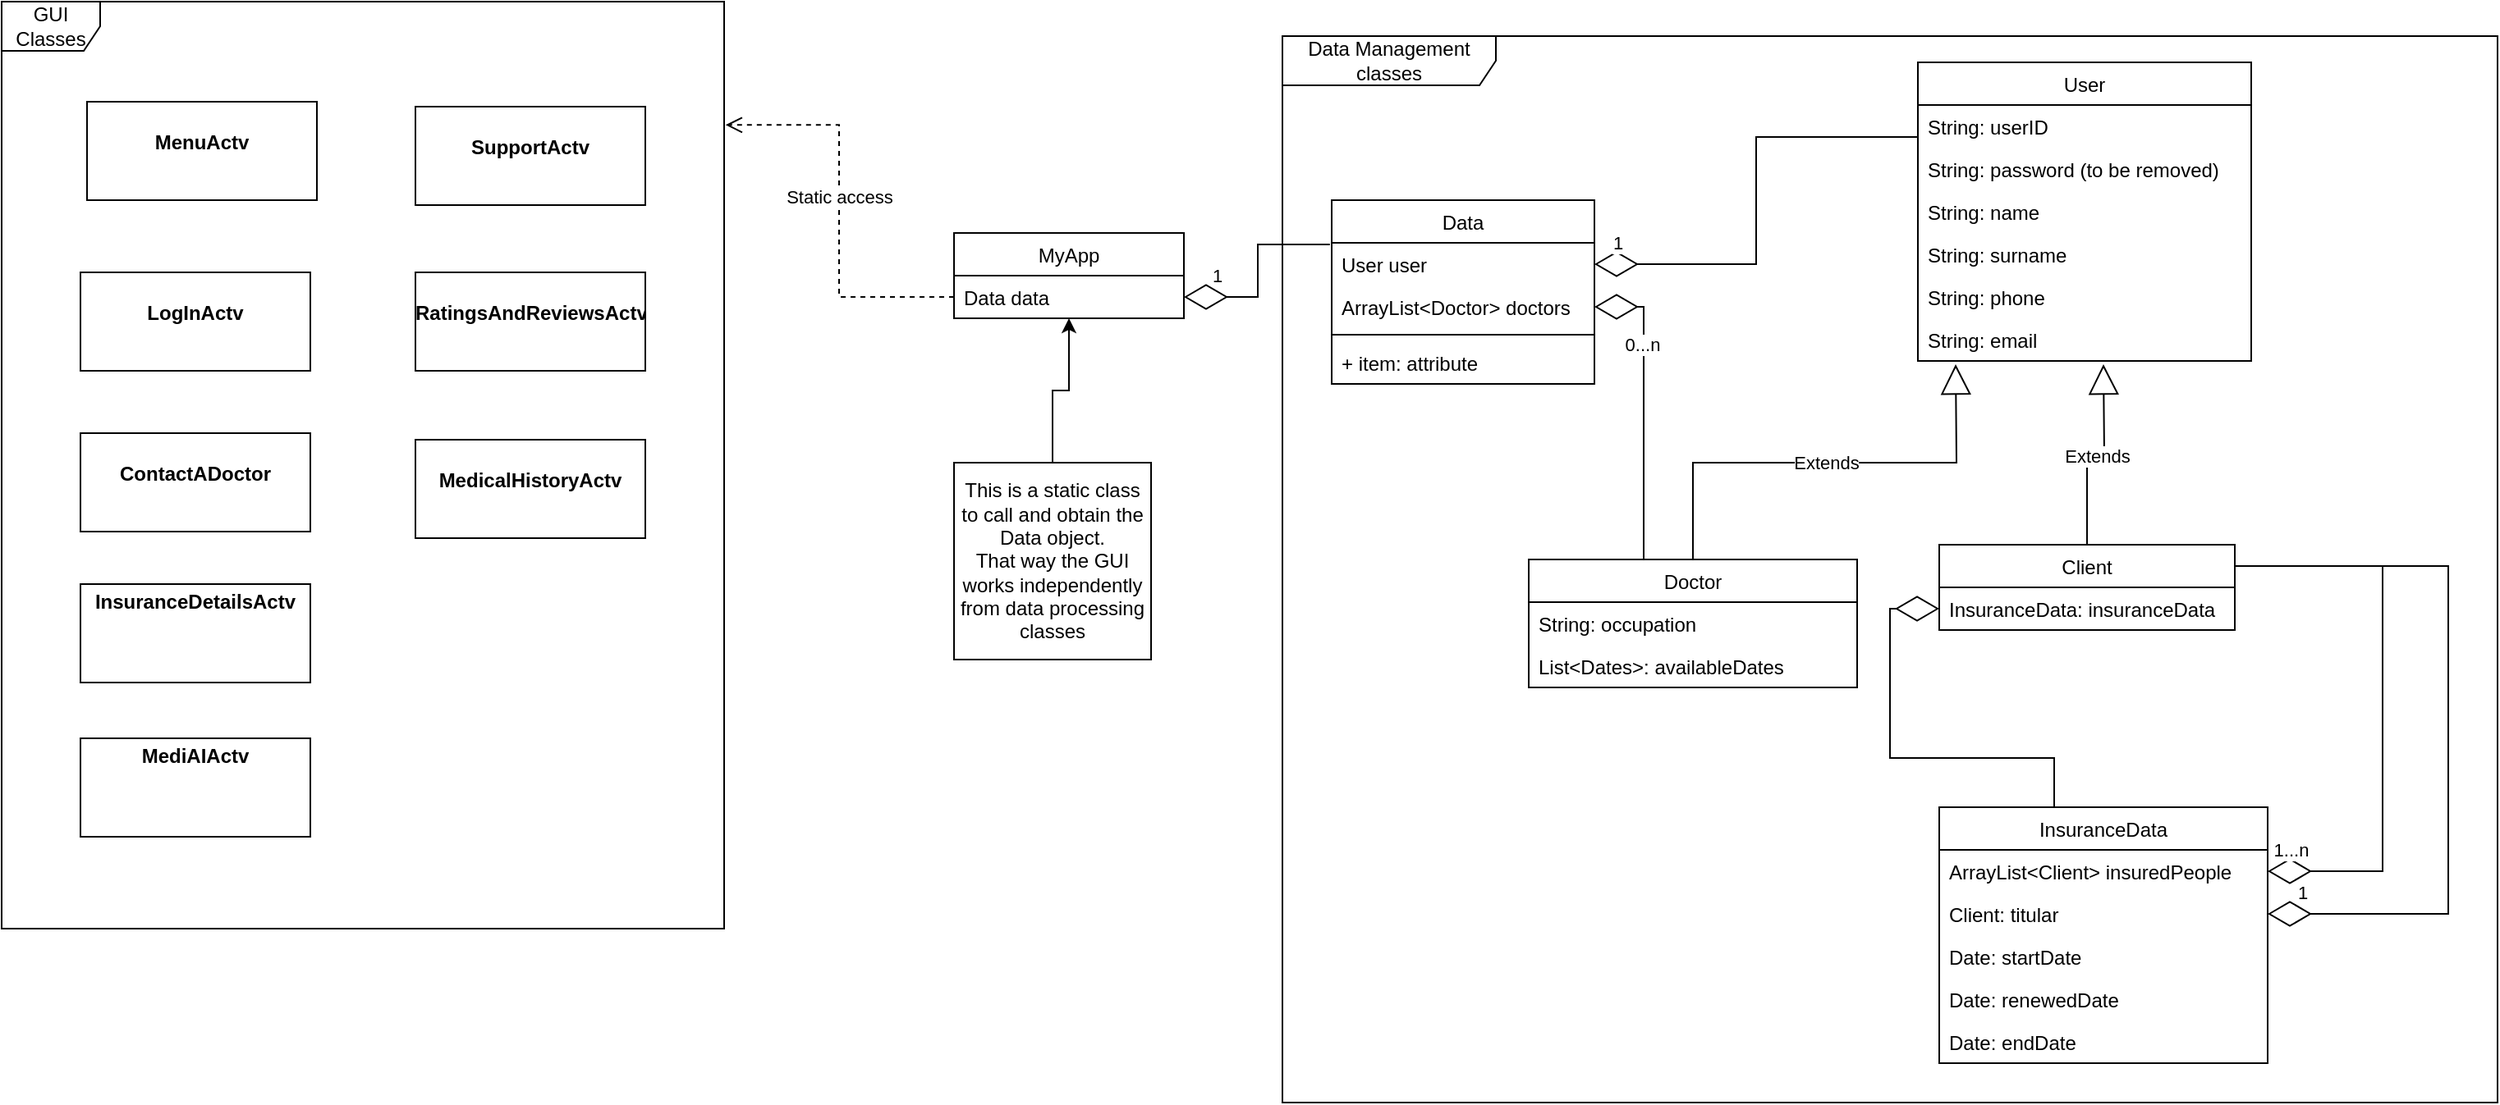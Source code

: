 <mxfile version="15.7.3" type="device"><diagram id="C5RBs43oDa-KdzZeNtuy" name="Page-1"><mxGraphModel dx="2653" dy="927" grid="1" gridSize="10" guides="1" tooltips="1" connect="1" arrows="1" fold="1" page="1" pageScale="1" pageWidth="827" pageHeight="1169" math="0" shadow="0"><root><mxCell id="WIyWlLk6GJQsqaUBKTNV-0"/><mxCell id="WIyWlLk6GJQsqaUBKTNV-1" parent="WIyWlLk6GJQsqaUBKTNV-0"/><mxCell id="Me4CnS2n017FmTft5ZrE-2" value="User" style="swimlane;fontStyle=0;childLayout=stackLayout;horizontal=1;startSize=26;fillColor=none;horizontalStack=0;resizeParent=1;resizeParentMax=0;resizeLast=0;collapsible=1;marginBottom=0;" parent="WIyWlLk6GJQsqaUBKTNV-1" vertex="1"><mxGeometry x="357" y="56" width="203" height="182" as="geometry"/></mxCell><mxCell id="Me4CnS2n017FmTft5ZrE-3" value="String: userID" style="text;strokeColor=none;fillColor=none;align=left;verticalAlign=top;spacingLeft=4;spacingRight=4;overflow=hidden;rotatable=0;points=[[0,0.5],[1,0.5]];portConstraint=eastwest;" parent="Me4CnS2n017FmTft5ZrE-2" vertex="1"><mxGeometry y="26" width="203" height="26" as="geometry"/></mxCell><mxCell id="Me4CnS2n017FmTft5ZrE-4" value="String: password (to be removed)" style="text;strokeColor=none;fillColor=none;align=left;verticalAlign=top;spacingLeft=4;spacingRight=4;overflow=hidden;rotatable=0;points=[[0,0.5],[1,0.5]];portConstraint=eastwest;" parent="Me4CnS2n017FmTft5ZrE-2" vertex="1"><mxGeometry y="52" width="203" height="26" as="geometry"/></mxCell><mxCell id="Me4CnS2n017FmTft5ZrE-5" value="String: name" style="text;strokeColor=none;fillColor=none;align=left;verticalAlign=top;spacingLeft=4;spacingRight=4;overflow=hidden;rotatable=0;points=[[0,0.5],[1,0.5]];portConstraint=eastwest;" parent="Me4CnS2n017FmTft5ZrE-2" vertex="1"><mxGeometry y="78" width="203" height="26" as="geometry"/></mxCell><mxCell id="a33fxSrFz7_s_s99uZ9v-1" value="String: surname" style="text;strokeColor=none;fillColor=none;align=left;verticalAlign=top;spacingLeft=4;spacingRight=4;overflow=hidden;rotatable=0;points=[[0,0.5],[1,0.5]];portConstraint=eastwest;" vertex="1" parent="Me4CnS2n017FmTft5ZrE-2"><mxGeometry y="104" width="203" height="26" as="geometry"/></mxCell><mxCell id="a33fxSrFz7_s_s99uZ9v-2" value="String: phone" style="text;strokeColor=none;fillColor=none;align=left;verticalAlign=top;spacingLeft=4;spacingRight=4;overflow=hidden;rotatable=0;points=[[0,0.5],[1,0.5]];portConstraint=eastwest;" vertex="1" parent="Me4CnS2n017FmTft5ZrE-2"><mxGeometry y="130" width="203" height="26" as="geometry"/></mxCell><mxCell id="a33fxSrFz7_s_s99uZ9v-3" value="String: email" style="text;strokeColor=none;fillColor=none;align=left;verticalAlign=top;spacingLeft=4;spacingRight=4;overflow=hidden;rotatable=0;points=[[0,0.5],[1,0.5]];portConstraint=eastwest;" vertex="1" parent="Me4CnS2n017FmTft5ZrE-2"><mxGeometry y="156" width="203" height="26" as="geometry"/></mxCell><mxCell id="Me4CnS2n017FmTft5ZrE-6" value="Client" style="swimlane;fontStyle=0;childLayout=stackLayout;horizontal=1;startSize=26;fillColor=none;horizontalStack=0;resizeParent=1;resizeParentMax=0;resizeLast=0;collapsible=1;marginBottom=0;" parent="WIyWlLk6GJQsqaUBKTNV-1" vertex="1"><mxGeometry x="370" y="350" width="180" height="52" as="geometry"/></mxCell><mxCell id="Me4CnS2n017FmTft5ZrE-9" value="InsuranceData: insuranceData" style="text;strokeColor=none;fillColor=none;align=left;verticalAlign=top;spacingLeft=4;spacingRight=4;overflow=hidden;rotatable=0;points=[[0,0.5],[1,0.5]];portConstraint=eastwest;" parent="Me4CnS2n017FmTft5ZrE-6" vertex="1"><mxGeometry y="26" width="180" height="26" as="geometry"/></mxCell><mxCell id="Me4CnS2n017FmTft5ZrE-10" value="Doctor" style="swimlane;fontStyle=0;childLayout=stackLayout;horizontal=1;startSize=26;fillColor=none;horizontalStack=0;resizeParent=1;resizeParentMax=0;resizeLast=0;collapsible=1;marginBottom=0;" parent="WIyWlLk6GJQsqaUBKTNV-1" vertex="1"><mxGeometry x="120" y="359" width="200" height="78" as="geometry"/></mxCell><mxCell id="Me4CnS2n017FmTft5ZrE-11" value="String: occupation" style="text;strokeColor=none;fillColor=none;align=left;verticalAlign=top;spacingLeft=4;spacingRight=4;overflow=hidden;rotatable=0;points=[[0,0.5],[1,0.5]];portConstraint=eastwest;" parent="Me4CnS2n017FmTft5ZrE-10" vertex="1"><mxGeometry y="26" width="200" height="26" as="geometry"/></mxCell><mxCell id="Me4CnS2n017FmTft5ZrE-12" value="List&lt;Dates&gt;: availableDates" style="text;strokeColor=none;fillColor=none;align=left;verticalAlign=top;spacingLeft=4;spacingRight=4;overflow=hidden;rotatable=0;points=[[0,0.5],[1,0.5]];portConstraint=eastwest;" parent="Me4CnS2n017FmTft5ZrE-10" vertex="1"><mxGeometry y="52" width="200" height="26" as="geometry"/></mxCell><mxCell id="Me4CnS2n017FmTft5ZrE-14" value="Extends" style="endArrow=block;endSize=16;endFill=0;html=1;rounded=0;edgeStyle=orthogonalEdgeStyle;exitX=0.5;exitY=0;exitDx=0;exitDy=0;" parent="WIyWlLk6GJQsqaUBKTNV-1" source="Me4CnS2n017FmTft5ZrE-6" edge="1"><mxGeometry width="160" relative="1" as="geometry"><mxPoint x="50" y="420" as="sourcePoint"/><mxPoint x="470" y="240" as="targetPoint"/></mxGeometry></mxCell><mxCell id="Me4CnS2n017FmTft5ZrE-17" value="Extends" style="endArrow=block;endSize=16;endFill=0;html=1;rounded=0;edgeStyle=orthogonalEdgeStyle;exitX=0.5;exitY=0;exitDx=0;exitDy=0;" parent="WIyWlLk6GJQsqaUBKTNV-1" source="Me4CnS2n017FmTft5ZrE-10" edge="1"><mxGeometry width="160" relative="1" as="geometry"><mxPoint x="50" y="420" as="sourcePoint"/><mxPoint x="380" y="240" as="targetPoint"/></mxGeometry></mxCell><mxCell id="Me4CnS2n017FmTft5ZrE-18" value="Data" style="swimlane;fontStyle=0;childLayout=stackLayout;horizontal=1;startSize=26;fillColor=none;horizontalStack=0;resizeParent=1;resizeParentMax=0;resizeLast=0;collapsible=1;marginBottom=0;" parent="WIyWlLk6GJQsqaUBKTNV-1" vertex="1"><mxGeometry y="140" width="160" height="112" as="geometry"/></mxCell><mxCell id="Me4CnS2n017FmTft5ZrE-19" value="User user&#10;" style="text;strokeColor=none;fillColor=none;align=left;verticalAlign=top;spacingLeft=4;spacingRight=4;overflow=hidden;rotatable=0;points=[[0,0.5],[1,0.5]];portConstraint=eastwest;" parent="Me4CnS2n017FmTft5ZrE-18" vertex="1"><mxGeometry y="26" width="160" height="26" as="geometry"/></mxCell><mxCell id="Me4CnS2n017FmTft5ZrE-20" value="ArrayList&lt;Doctor&gt; doctors" style="text;strokeColor=none;fillColor=none;align=left;verticalAlign=top;spacingLeft=4;spacingRight=4;overflow=hidden;rotatable=0;points=[[0,0.5],[1,0.5]];portConstraint=eastwest;" parent="Me4CnS2n017FmTft5ZrE-18" vertex="1"><mxGeometry y="52" width="160" height="26" as="geometry"/></mxCell><mxCell id="Me4CnS2n017FmTft5ZrE-26" value="" style="line;strokeWidth=1;fillColor=none;align=left;verticalAlign=middle;spacingTop=-1;spacingLeft=3;spacingRight=3;rotatable=0;labelPosition=right;points=[];portConstraint=eastwest;" parent="Me4CnS2n017FmTft5ZrE-18" vertex="1"><mxGeometry y="78" width="160" height="8" as="geometry"/></mxCell><mxCell id="Me4CnS2n017FmTft5ZrE-27" value="+ item: attribute" style="text;strokeColor=none;fillColor=none;align=left;verticalAlign=top;spacingLeft=4;spacingRight=4;overflow=hidden;rotatable=0;points=[[0,0.5],[1,0.5]];portConstraint=eastwest;" parent="Me4CnS2n017FmTft5ZrE-18" vertex="1"><mxGeometry y="86" width="160" height="26" as="geometry"/></mxCell><mxCell id="Me4CnS2n017FmTft5ZrE-22" value="" style="endArrow=diamondThin;endFill=0;endSize=24;html=1;rounded=0;edgeStyle=orthogonalEdgeStyle;exitX=0;exitY=0.25;exitDx=0;exitDy=0;" parent="WIyWlLk6GJQsqaUBKTNV-1" source="Me4CnS2n017FmTft5ZrE-2" target="Me4CnS2n017FmTft5ZrE-19" edge="1"><mxGeometry width="160" relative="1" as="geometry"><mxPoint x="50" y="400" as="sourcePoint"/><mxPoint x="210" y="400" as="targetPoint"/></mxGeometry></mxCell><mxCell id="Me4CnS2n017FmTft5ZrE-23" value="1" style="edgeLabel;html=1;align=center;verticalAlign=middle;resizable=0;points=[];" parent="Me4CnS2n017FmTft5ZrE-22" vertex="1" connectable="0"><mxGeometry x="0.937" relative="1" as="geometry"><mxPoint x="5" y="-13" as="offset"/></mxGeometry></mxCell><mxCell id="Me4CnS2n017FmTft5ZrE-24" value="" style="endArrow=diamondThin;endFill=0;endSize=24;html=1;rounded=0;edgeStyle=orthogonalEdgeStyle;exitX=0.25;exitY=0;exitDx=0;exitDy=0;entryX=1;entryY=0.5;entryDx=0;entryDy=0;" parent="WIyWlLk6GJQsqaUBKTNV-1" source="Me4CnS2n017FmTft5ZrE-10" target="Me4CnS2n017FmTft5ZrE-20" edge="1"><mxGeometry width="160" relative="1" as="geometry"><mxPoint x="50" y="400" as="sourcePoint"/><mxPoint x="280" y="210" as="targetPoint"/><Array as="points"><mxPoint x="190" y="359"/><mxPoint x="190" y="205"/></Array></mxGeometry></mxCell><mxCell id="Me4CnS2n017FmTft5ZrE-25" value="0...n" style="edgeLabel;html=1;align=center;verticalAlign=middle;resizable=0;points=[];" parent="Me4CnS2n017FmTft5ZrE-24" vertex="1" connectable="0"><mxGeometry x="0.931" y="1" relative="1" as="geometry"><mxPoint x="22" y="22" as="offset"/></mxGeometry></mxCell><mxCell id="Me4CnS2n017FmTft5ZrE-28" value="MyApp" style="swimlane;fontStyle=0;childLayout=stackLayout;horizontal=1;startSize=26;fillColor=none;horizontalStack=0;resizeParent=1;resizeParentMax=0;resizeLast=0;collapsible=1;marginBottom=0;" parent="WIyWlLk6GJQsqaUBKTNV-1" vertex="1"><mxGeometry x="-230" y="160" width="140" height="52" as="geometry"/></mxCell><mxCell id="Me4CnS2n017FmTft5ZrE-29" value="Data data" style="text;strokeColor=none;fillColor=none;align=left;verticalAlign=top;spacingLeft=4;spacingRight=4;overflow=hidden;rotatable=0;points=[[0,0.5],[1,0.5]];portConstraint=eastwest;" parent="Me4CnS2n017FmTft5ZrE-28" vertex="1"><mxGeometry y="26" width="140" height="26" as="geometry"/></mxCell><mxCell id="Me4CnS2n017FmTft5ZrE-32" value="" style="endArrow=diamondThin;endFill=0;endSize=24;html=1;rounded=0;edgeStyle=orthogonalEdgeStyle;exitX=-0.007;exitY=0.038;exitDx=0;exitDy=0;entryX=1;entryY=0.5;entryDx=0;entryDy=0;exitPerimeter=0;" parent="WIyWlLk6GJQsqaUBKTNV-1" source="Me4CnS2n017FmTft5ZrE-19" target="Me4CnS2n017FmTft5ZrE-29" edge="1"><mxGeometry width="160" relative="1" as="geometry"><mxPoint x="50" y="400" as="sourcePoint"/><mxPoint x="210" y="400" as="targetPoint"/><Array as="points"><mxPoint x="-45" y="167"/><mxPoint x="-45" y="199"/></Array></mxGeometry></mxCell><mxCell id="Me4CnS2n017FmTft5ZrE-52" value="1" style="edgeLabel;html=1;align=center;verticalAlign=middle;resizable=0;points=[];" parent="Me4CnS2n017FmTft5ZrE-32" vertex="1" connectable="0"><mxGeometry x="0.448" y="4" relative="1" as="geometry"><mxPoint x="-14" y="-17" as="offset"/></mxGeometry></mxCell><mxCell id="Me4CnS2n017FmTft5ZrE-34" style="edgeStyle=orthogonalEdgeStyle;rounded=0;orthogonalLoop=1;jettySize=auto;html=1;exitX=0.5;exitY=0;exitDx=0;exitDy=0;" parent="WIyWlLk6GJQsqaUBKTNV-1" source="Me4CnS2n017FmTft5ZrE-33" target="Me4CnS2n017FmTft5ZrE-28" edge="1"><mxGeometry relative="1" as="geometry"/></mxCell><mxCell id="Me4CnS2n017FmTft5ZrE-33" value="This is a static class to call and obtain the Data object.&lt;br&gt;That way the GUI works independently from data processing classes" style="rounded=0;whiteSpace=wrap;html=1;" parent="WIyWlLk6GJQsqaUBKTNV-1" vertex="1"><mxGeometry x="-230" y="300" width="120" height="120" as="geometry"/></mxCell><mxCell id="Me4CnS2n017FmTft5ZrE-35" value="InsuranceData" style="swimlane;fontStyle=0;childLayout=stackLayout;horizontal=1;startSize=26;fillColor=none;horizontalStack=0;resizeParent=1;resizeParentMax=0;resizeLast=0;collapsible=1;marginBottom=0;" parent="WIyWlLk6GJQsqaUBKTNV-1" vertex="1"><mxGeometry x="370" y="510" width="200" height="156" as="geometry"/></mxCell><mxCell id="a33fxSrFz7_s_s99uZ9v-5" value="ArrayList&lt;Client&gt; insuredPeople" style="text;strokeColor=none;fillColor=none;align=left;verticalAlign=top;spacingLeft=4;spacingRight=4;overflow=hidden;rotatable=0;points=[[0,0.5],[1,0.5]];portConstraint=eastwest;" vertex="1" parent="Me4CnS2n017FmTft5ZrE-35"><mxGeometry y="26" width="200" height="26" as="geometry"/></mxCell><mxCell id="Me4CnS2n017FmTft5ZrE-36" value="Client: titular" style="text;strokeColor=none;fillColor=none;align=left;verticalAlign=top;spacingLeft=4;spacingRight=4;overflow=hidden;rotatable=0;points=[[0,0.5],[1,0.5]];portConstraint=eastwest;" parent="Me4CnS2n017FmTft5ZrE-35" vertex="1"><mxGeometry y="52" width="200" height="26" as="geometry"/></mxCell><mxCell id="Me4CnS2n017FmTft5ZrE-37" value="Date: startDate" style="text;strokeColor=none;fillColor=none;align=left;verticalAlign=top;spacingLeft=4;spacingRight=4;overflow=hidden;rotatable=0;points=[[0,0.5],[1,0.5]];portConstraint=eastwest;" parent="Me4CnS2n017FmTft5ZrE-35" vertex="1"><mxGeometry y="78" width="200" height="26" as="geometry"/></mxCell><mxCell id="Me4CnS2n017FmTft5ZrE-38" value="Date: renewedDate" style="text;strokeColor=none;fillColor=none;align=left;verticalAlign=top;spacingLeft=4;spacingRight=4;overflow=hidden;rotatable=0;points=[[0,0.5],[1,0.5]];portConstraint=eastwest;" parent="Me4CnS2n017FmTft5ZrE-35" vertex="1"><mxGeometry y="104" width="200" height="26" as="geometry"/></mxCell><mxCell id="a33fxSrFz7_s_s99uZ9v-6" value="Date: endDate" style="text;strokeColor=none;fillColor=none;align=left;verticalAlign=top;spacingLeft=4;spacingRight=4;overflow=hidden;rotatable=0;points=[[0,0.5],[1,0.5]];portConstraint=eastwest;" vertex="1" parent="Me4CnS2n017FmTft5ZrE-35"><mxGeometry y="130" width="200" height="26" as="geometry"/></mxCell><mxCell id="Me4CnS2n017FmTft5ZrE-39" value="" style="endArrow=diamondThin;endFill=0;endSize=24;html=1;rounded=0;edgeStyle=orthogonalEdgeStyle;exitX=0.5;exitY=0;exitDx=0;exitDy=0;entryX=0;entryY=0.5;entryDx=0;entryDy=0;" parent="WIyWlLk6GJQsqaUBKTNV-1" source="Me4CnS2n017FmTft5ZrE-35" target="Me4CnS2n017FmTft5ZrE-9" edge="1"><mxGeometry width="160" relative="1" as="geometry"><mxPoint x="50" y="360" as="sourcePoint"/><mxPoint x="210" y="360" as="targetPoint"/><Array as="points"><mxPoint x="440" y="480"/><mxPoint x="340" y="480"/><mxPoint x="340" y="389"/></Array></mxGeometry></mxCell><mxCell id="Me4CnS2n017FmTft5ZrE-40" value="Data Management classes" style="shape=umlFrame;whiteSpace=wrap;html=1;width=130;height=30;" parent="WIyWlLk6GJQsqaUBKTNV-1" vertex="1"><mxGeometry x="-30" y="40" width="740" height="650" as="geometry"/></mxCell><mxCell id="Me4CnS2n017FmTft5ZrE-41" value="GUI Classes" style="shape=umlFrame;whiteSpace=wrap;html=1;" parent="WIyWlLk6GJQsqaUBKTNV-1" vertex="1"><mxGeometry x="-810" y="19" width="440" height="565" as="geometry"/></mxCell><mxCell id="Me4CnS2n017FmTft5ZrE-42" value="Static access" style="html=1;verticalAlign=bottom;endArrow=open;dashed=1;endSize=8;rounded=0;edgeStyle=orthogonalEdgeStyle;exitX=0;exitY=0.5;exitDx=0;exitDy=0;entryX=1.002;entryY=0.133;entryDx=0;entryDy=0;entryPerimeter=0;" parent="WIyWlLk6GJQsqaUBKTNV-1" source="Me4CnS2n017FmTft5ZrE-29" target="Me4CnS2n017FmTft5ZrE-41" edge="1"><mxGeometry relative="1" as="geometry"><mxPoint x="-418" y="170" as="sourcePoint"/><mxPoint x="-498" y="170" as="targetPoint"/></mxGeometry></mxCell><mxCell id="Me4CnS2n017FmTft5ZrE-43" value="&lt;p style=&quot;margin: 0px ; margin-top: 4px ; text-align: center&quot;&gt;&lt;br&gt;&lt;b&gt;MenuActv&lt;/b&gt;&lt;/p&gt;" style="verticalAlign=top;align=left;overflow=fill;fontSize=12;fontFamily=Helvetica;html=1;" parent="WIyWlLk6GJQsqaUBKTNV-1" vertex="1"><mxGeometry x="-758" y="80" width="140" height="60" as="geometry"/></mxCell><mxCell id="Me4CnS2n017FmTft5ZrE-44" value="&lt;p style=&quot;margin: 0px ; margin-top: 4px ; text-align: center&quot;&gt;&lt;br&gt;&lt;b&gt;LogInActv&lt;/b&gt;&lt;/p&gt;" style="verticalAlign=top;align=left;overflow=fill;fontSize=12;fontFamily=Helvetica;html=1;" parent="WIyWlLk6GJQsqaUBKTNV-1" vertex="1"><mxGeometry x="-762" y="184" width="140" height="60" as="geometry"/></mxCell><mxCell id="Me4CnS2n017FmTft5ZrE-45" value="&lt;p style=&quot;margin: 0px ; margin-top: 4px ; text-align: center&quot;&gt;&lt;br&gt;&lt;b&gt;ContactADoctor&lt;/b&gt;&lt;/p&gt;" style="verticalAlign=top;align=left;overflow=fill;fontSize=12;fontFamily=Helvetica;html=1;" parent="WIyWlLk6GJQsqaUBKTNV-1" vertex="1"><mxGeometry x="-762" y="282" width="140" height="60" as="geometry"/></mxCell><mxCell id="Me4CnS2n017FmTft5ZrE-46" value="&lt;p style=&quot;margin: 0px ; margin-top: 4px ; text-align: center&quot;&gt;&lt;/p&gt;&lt;div style=&quot;text-align: center ; height: 2px&quot;&gt;&lt;b&gt;InsuranceDetailsActv&lt;/b&gt;&lt;/div&gt;" style="verticalAlign=top;align=left;overflow=fill;fontSize=12;fontFamily=Helvetica;html=1;" parent="WIyWlLk6GJQsqaUBKTNV-1" vertex="1"><mxGeometry x="-762" y="374" width="140" height="60" as="geometry"/></mxCell><mxCell id="Me4CnS2n017FmTft5ZrE-47" value="&lt;p style=&quot;margin: 0px ; margin-top: 4px ; text-align: center&quot;&gt;&lt;/p&gt;&lt;div style=&quot;text-align: center ; height: 2px&quot;&gt;&lt;b&gt;MediAIActv&lt;/b&gt;&lt;/div&gt;" style="verticalAlign=top;align=left;overflow=fill;fontSize=12;fontFamily=Helvetica;html=1;" parent="WIyWlLk6GJQsqaUBKTNV-1" vertex="1"><mxGeometry x="-762" y="468" width="140" height="60" as="geometry"/></mxCell><mxCell id="Me4CnS2n017FmTft5ZrE-48" value="&lt;p style=&quot;margin: 0px ; margin-top: 4px ; text-align: center&quot;&gt;&lt;br&gt;&lt;b&gt;SupportActv&lt;/b&gt;&lt;/p&gt;" style="verticalAlign=top;align=left;overflow=fill;fontSize=12;fontFamily=Helvetica;html=1;" parent="WIyWlLk6GJQsqaUBKTNV-1" vertex="1"><mxGeometry x="-558" y="83" width="140" height="60" as="geometry"/></mxCell><mxCell id="Me4CnS2n017FmTft5ZrE-49" value="&lt;p style=&quot;margin: 0px ; margin-top: 4px ; text-align: center&quot;&gt;&lt;br&gt;&lt;b&gt;RatingsAndReviewsActv&lt;/b&gt;&lt;/p&gt;" style="verticalAlign=top;align=left;overflow=fill;fontSize=12;fontFamily=Helvetica;html=1;" parent="WIyWlLk6GJQsqaUBKTNV-1" vertex="1"><mxGeometry x="-558" y="184" width="140" height="60" as="geometry"/></mxCell><mxCell id="Me4CnS2n017FmTft5ZrE-50" value="&lt;p style=&quot;margin: 0px ; margin-top: 4px ; text-align: center&quot;&gt;&lt;br&gt;&lt;b&gt;MedicalHistoryActv&lt;/b&gt;&lt;/p&gt;" style="verticalAlign=top;align=left;overflow=fill;fontSize=12;fontFamily=Helvetica;html=1;" parent="WIyWlLk6GJQsqaUBKTNV-1" vertex="1"><mxGeometry x="-558" y="286" width="140" height="60" as="geometry"/></mxCell><mxCell id="a33fxSrFz7_s_s99uZ9v-8" value="" style="endArrow=diamondThin;endFill=0;endSize=24;html=1;rounded=0;exitX=1;exitY=0.25;exitDx=0;exitDy=0;entryX=1;entryY=0.5;entryDx=0;entryDy=0;" edge="1" parent="WIyWlLk6GJQsqaUBKTNV-1" source="Me4CnS2n017FmTft5ZrE-6" target="a33fxSrFz7_s_s99uZ9v-5"><mxGeometry width="160" relative="1" as="geometry"><mxPoint x="580" y="375.5" as="sourcePoint"/><mxPoint x="740" y="375.5" as="targetPoint"/><Array as="points"><mxPoint x="640" y="363"/><mxPoint x="640" y="549"/></Array></mxGeometry></mxCell><mxCell id="a33fxSrFz7_s_s99uZ9v-9" value="1...n" style="edgeLabel;html=1;align=center;verticalAlign=middle;resizable=0;points=[];" vertex="1" connectable="0" parent="a33fxSrFz7_s_s99uZ9v-8"><mxGeometry x="0.922" y="-10" relative="1" as="geometry"><mxPoint y="-3" as="offset"/></mxGeometry></mxCell><mxCell id="a33fxSrFz7_s_s99uZ9v-10" value="" style="endArrow=diamondThin;endFill=0;endSize=24;html=1;rounded=0;exitX=1;exitY=0.25;exitDx=0;exitDy=0;entryX=1;entryY=0.5;entryDx=0;entryDy=0;" edge="1" parent="WIyWlLk6GJQsqaUBKTNV-1" source="Me4CnS2n017FmTft5ZrE-6" target="Me4CnS2n017FmTft5ZrE-36"><mxGeometry width="160" relative="1" as="geometry"><mxPoint x="570" y="350" as="sourcePoint"/><mxPoint x="730" y="350" as="targetPoint"/><Array as="points"><mxPoint x="680" y="363"/><mxPoint x="680" y="575"/></Array></mxGeometry></mxCell><mxCell id="a33fxSrFz7_s_s99uZ9v-11" value="1" style="edgeLabel;html=1;align=center;verticalAlign=middle;resizable=0;points=[];" vertex="1" connectable="0" parent="a33fxSrFz7_s_s99uZ9v-10"><mxGeometry x="0.932" y="3" relative="1" as="geometry"><mxPoint x="5" y="-16" as="offset"/></mxGeometry></mxCell></root></mxGraphModel></diagram></mxfile>